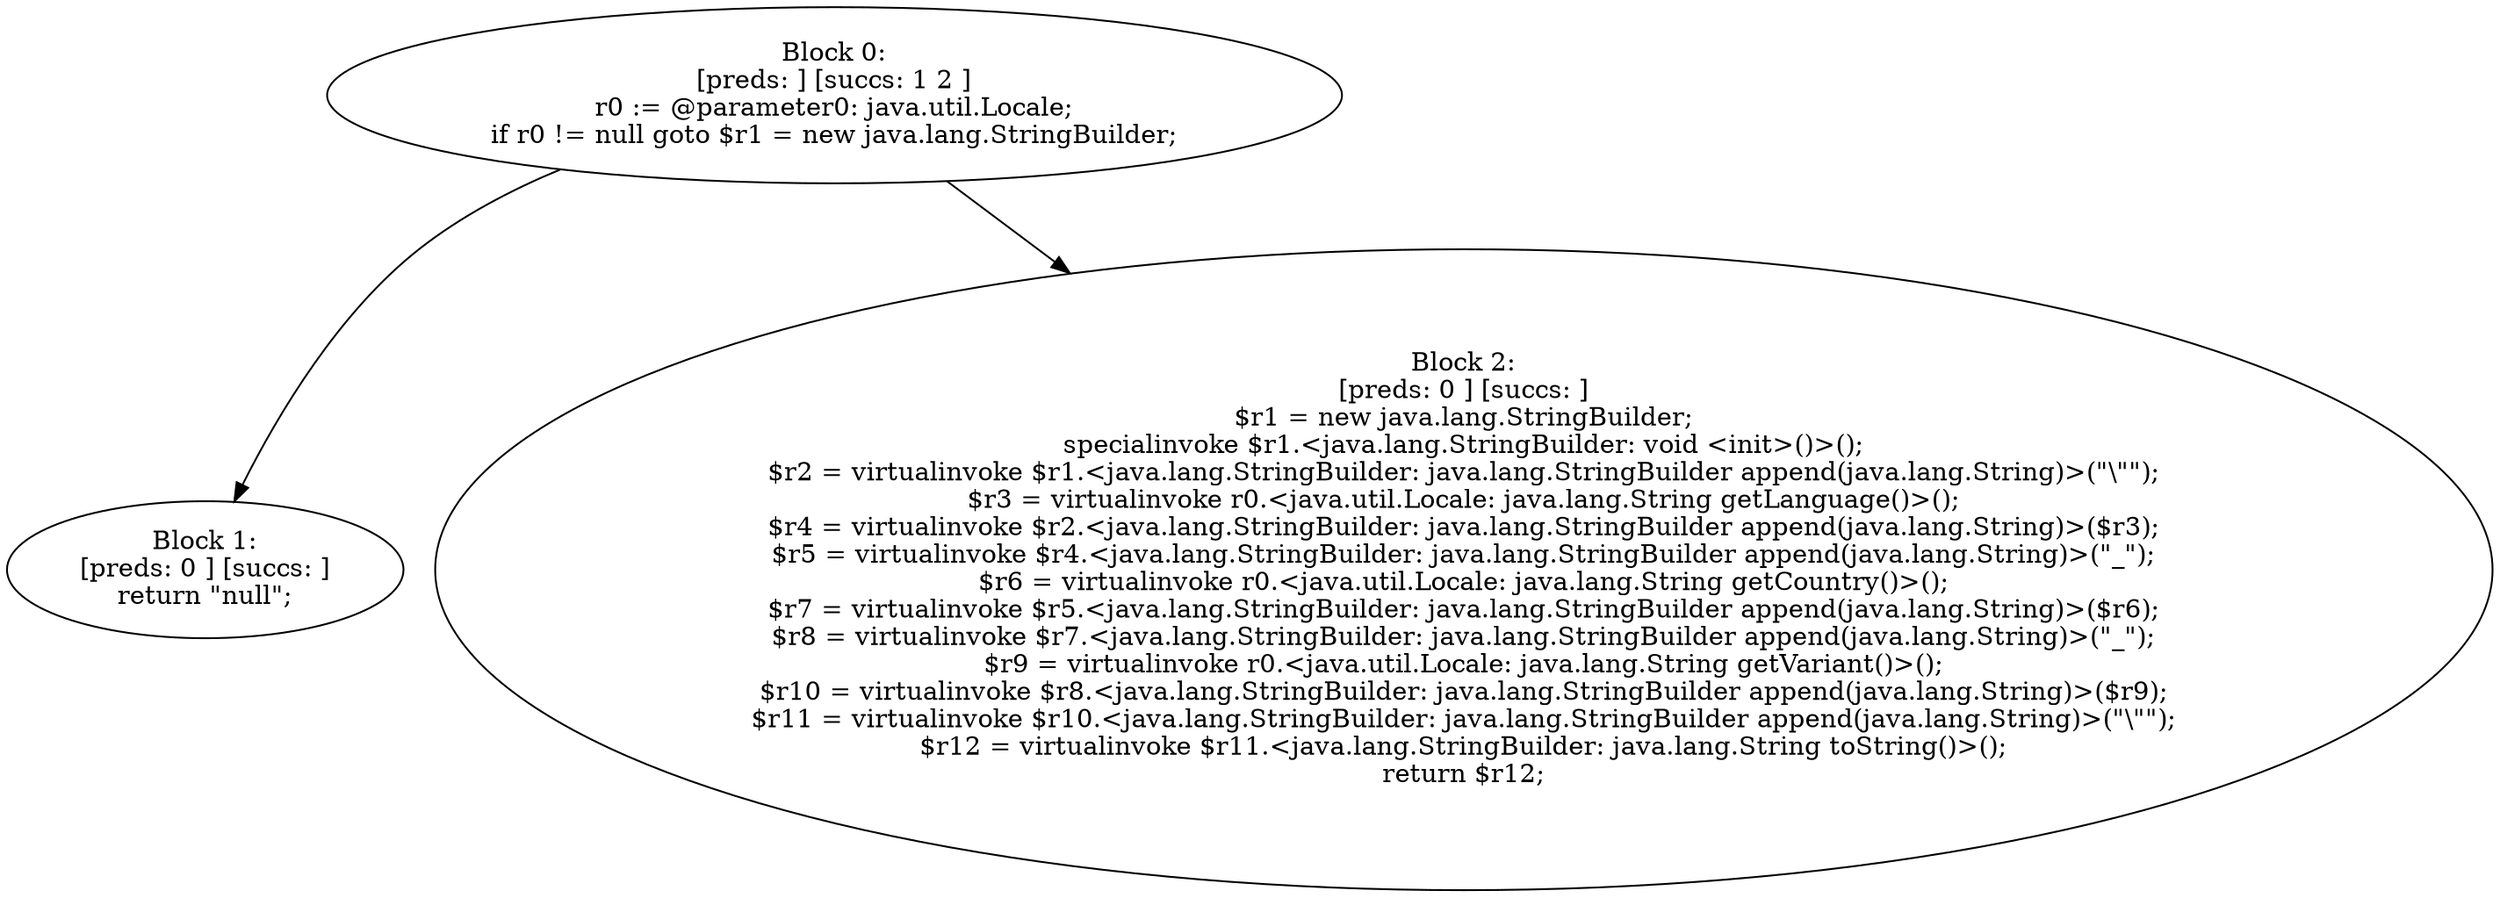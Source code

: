 digraph "unitGraph" {
    "Block 0:
[preds: ] [succs: 1 2 ]
r0 := @parameter0: java.util.Locale;
if r0 != null goto $r1 = new java.lang.StringBuilder;
"
    "Block 1:
[preds: 0 ] [succs: ]
return \"null\";
"
    "Block 2:
[preds: 0 ] [succs: ]
$r1 = new java.lang.StringBuilder;
specialinvoke $r1.<java.lang.StringBuilder: void <init>()>();
$r2 = virtualinvoke $r1.<java.lang.StringBuilder: java.lang.StringBuilder append(java.lang.String)>(\"\\\"\");
$r3 = virtualinvoke r0.<java.util.Locale: java.lang.String getLanguage()>();
$r4 = virtualinvoke $r2.<java.lang.StringBuilder: java.lang.StringBuilder append(java.lang.String)>($r3);
$r5 = virtualinvoke $r4.<java.lang.StringBuilder: java.lang.StringBuilder append(java.lang.String)>(\"_\");
$r6 = virtualinvoke r0.<java.util.Locale: java.lang.String getCountry()>();
$r7 = virtualinvoke $r5.<java.lang.StringBuilder: java.lang.StringBuilder append(java.lang.String)>($r6);
$r8 = virtualinvoke $r7.<java.lang.StringBuilder: java.lang.StringBuilder append(java.lang.String)>(\"_\");
$r9 = virtualinvoke r0.<java.util.Locale: java.lang.String getVariant()>();
$r10 = virtualinvoke $r8.<java.lang.StringBuilder: java.lang.StringBuilder append(java.lang.String)>($r9);
$r11 = virtualinvoke $r10.<java.lang.StringBuilder: java.lang.StringBuilder append(java.lang.String)>(\"\\\"\");
$r12 = virtualinvoke $r11.<java.lang.StringBuilder: java.lang.String toString()>();
return $r12;
"
    "Block 0:
[preds: ] [succs: 1 2 ]
r0 := @parameter0: java.util.Locale;
if r0 != null goto $r1 = new java.lang.StringBuilder;
"->"Block 1:
[preds: 0 ] [succs: ]
return \"null\";
";
    "Block 0:
[preds: ] [succs: 1 2 ]
r0 := @parameter0: java.util.Locale;
if r0 != null goto $r1 = new java.lang.StringBuilder;
"->"Block 2:
[preds: 0 ] [succs: ]
$r1 = new java.lang.StringBuilder;
specialinvoke $r1.<java.lang.StringBuilder: void <init>()>();
$r2 = virtualinvoke $r1.<java.lang.StringBuilder: java.lang.StringBuilder append(java.lang.String)>(\"\\\"\");
$r3 = virtualinvoke r0.<java.util.Locale: java.lang.String getLanguage()>();
$r4 = virtualinvoke $r2.<java.lang.StringBuilder: java.lang.StringBuilder append(java.lang.String)>($r3);
$r5 = virtualinvoke $r4.<java.lang.StringBuilder: java.lang.StringBuilder append(java.lang.String)>(\"_\");
$r6 = virtualinvoke r0.<java.util.Locale: java.lang.String getCountry()>();
$r7 = virtualinvoke $r5.<java.lang.StringBuilder: java.lang.StringBuilder append(java.lang.String)>($r6);
$r8 = virtualinvoke $r7.<java.lang.StringBuilder: java.lang.StringBuilder append(java.lang.String)>(\"_\");
$r9 = virtualinvoke r0.<java.util.Locale: java.lang.String getVariant()>();
$r10 = virtualinvoke $r8.<java.lang.StringBuilder: java.lang.StringBuilder append(java.lang.String)>($r9);
$r11 = virtualinvoke $r10.<java.lang.StringBuilder: java.lang.StringBuilder append(java.lang.String)>(\"\\\"\");
$r12 = virtualinvoke $r11.<java.lang.StringBuilder: java.lang.String toString()>();
return $r12;
";
}
